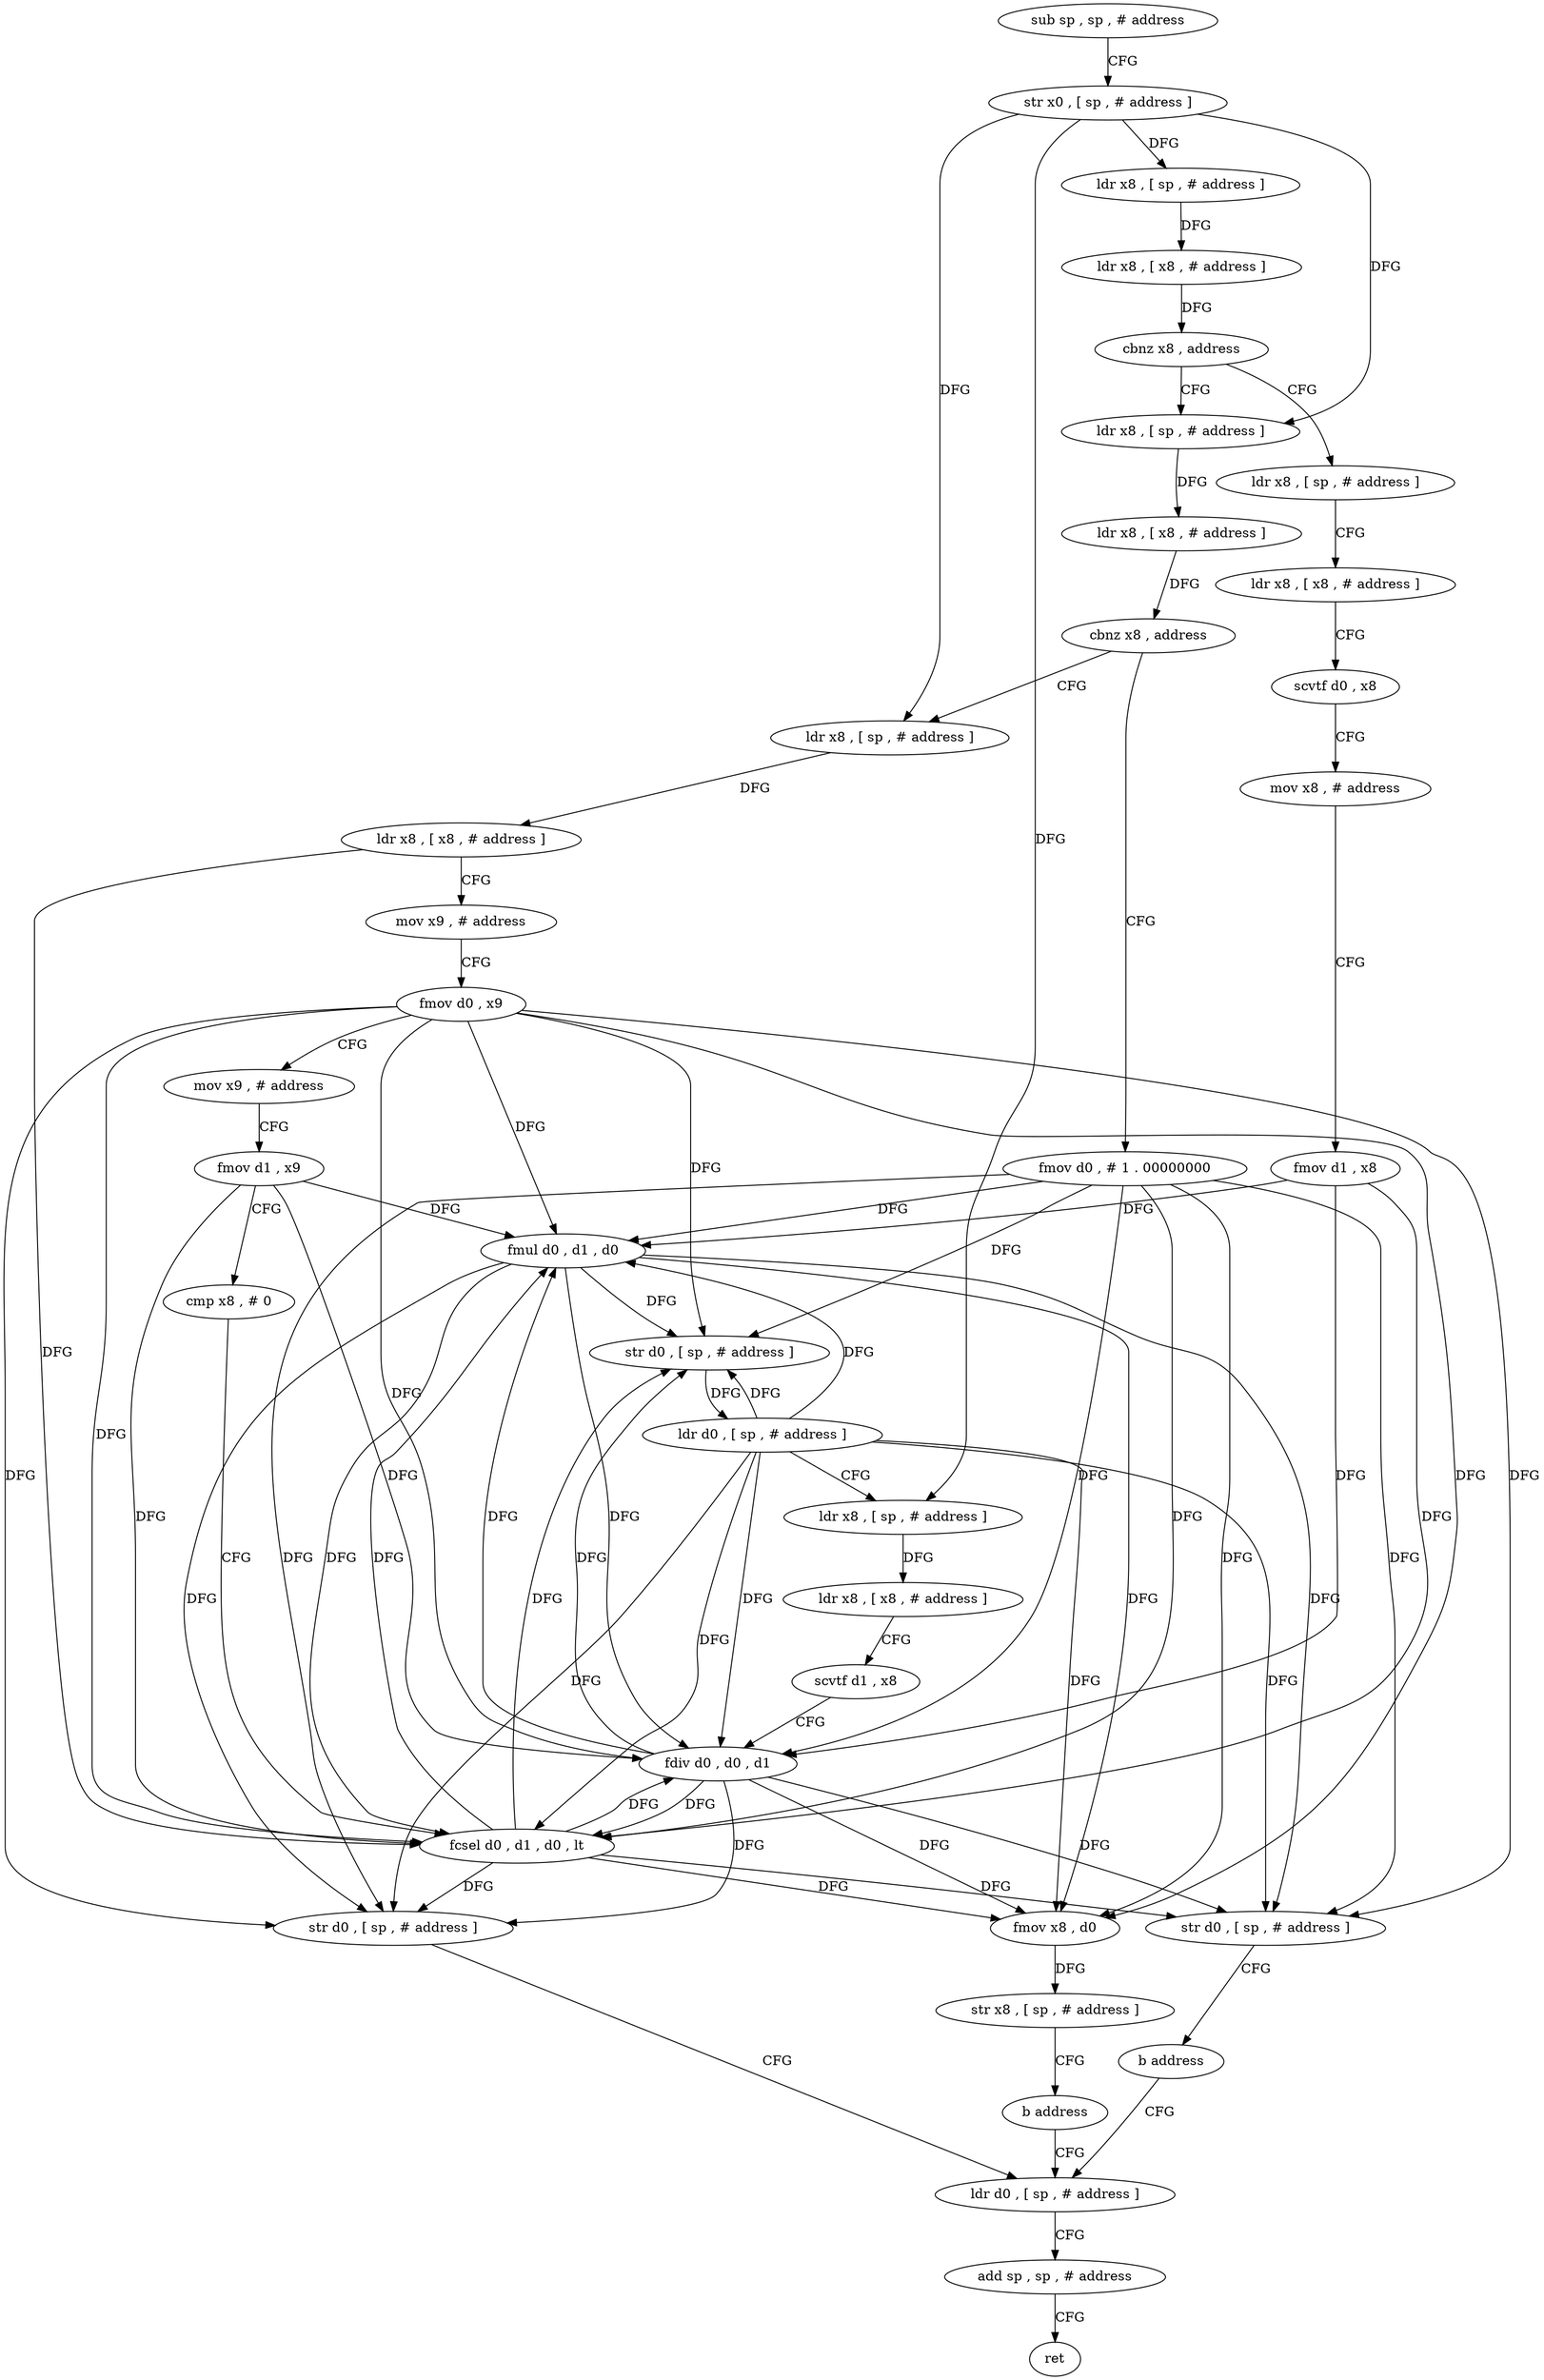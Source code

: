 digraph "func" {
"4264400" [label = "sub sp , sp , # address" ]
"4264404" [label = "str x0 , [ sp , # address ]" ]
"4264408" [label = "ldr x8 , [ sp , # address ]" ]
"4264412" [label = "ldr x8 , [ x8 , # address ]" ]
"4264416" [label = "cbnz x8 , address" ]
"4264488" [label = "ldr x8 , [ sp , # address ]" ]
"4264420" [label = "ldr x8 , [ sp , # address ]" ]
"4264492" [label = "ldr x8 , [ x8 , # address ]" ]
"4264496" [label = "scvtf d0 , x8" ]
"4264500" [label = "mov x8 , # address" ]
"4264504" [label = "fmov d1 , x8" ]
"4264508" [label = "fmul d0 , d1 , d0" ]
"4264512" [label = "str d0 , [ sp , # address ]" ]
"4264516" [label = "ldr d0 , [ sp , # address ]" ]
"4264520" [label = "ldr x8 , [ sp , # address ]" ]
"4264524" [label = "ldr x8 , [ x8 , # address ]" ]
"4264528" [label = "scvtf d1 , x8" ]
"4264532" [label = "fdiv d0 , d0 , d1" ]
"4264536" [label = "str d0 , [ sp , # address ]" ]
"4264540" [label = "ldr d0 , [ sp , # address ]" ]
"4264424" [label = "ldr x8 , [ x8 , # address ]" ]
"4264428" [label = "cbnz x8 , address" ]
"4264444" [label = "ldr x8 , [ sp , # address ]" ]
"4264432" [label = "fmov d0 , # 1 . 00000000" ]
"4264448" [label = "ldr x8 , [ x8 , # address ]" ]
"4264452" [label = "mov x9 , # address" ]
"4264456" [label = "fmov d0 , x9" ]
"4264460" [label = "mov x9 , # address" ]
"4264464" [label = "fmov d1 , x9" ]
"4264468" [label = "cmp x8 , # 0" ]
"4264472" [label = "fcsel d0 , d1 , d0 , lt" ]
"4264476" [label = "fmov x8 , d0" ]
"4264480" [label = "str x8 , [ sp , # address ]" ]
"4264484" [label = "b address" ]
"4264436" [label = "str d0 , [ sp , # address ]" ]
"4264440" [label = "b address" ]
"4264544" [label = "add sp , sp , # address" ]
"4264548" [label = "ret" ]
"4264400" -> "4264404" [ label = "CFG" ]
"4264404" -> "4264408" [ label = "DFG" ]
"4264404" -> "4264520" [ label = "DFG" ]
"4264404" -> "4264420" [ label = "DFG" ]
"4264404" -> "4264444" [ label = "DFG" ]
"4264408" -> "4264412" [ label = "DFG" ]
"4264412" -> "4264416" [ label = "DFG" ]
"4264416" -> "4264488" [ label = "CFG" ]
"4264416" -> "4264420" [ label = "CFG" ]
"4264488" -> "4264492" [ label = "CFG" ]
"4264420" -> "4264424" [ label = "DFG" ]
"4264492" -> "4264496" [ label = "CFG" ]
"4264496" -> "4264500" [ label = "CFG" ]
"4264500" -> "4264504" [ label = "CFG" ]
"4264504" -> "4264508" [ label = "DFG" ]
"4264504" -> "4264532" [ label = "DFG" ]
"4264504" -> "4264472" [ label = "DFG" ]
"4264508" -> "4264512" [ label = "DFG" ]
"4264508" -> "4264532" [ label = "DFG" ]
"4264508" -> "4264536" [ label = "DFG" ]
"4264508" -> "4264436" [ label = "DFG" ]
"4264508" -> "4264472" [ label = "DFG" ]
"4264508" -> "4264476" [ label = "DFG" ]
"4264512" -> "4264516" [ label = "DFG" ]
"4264516" -> "4264520" [ label = "CFG" ]
"4264516" -> "4264508" [ label = "DFG" ]
"4264516" -> "4264512" [ label = "DFG" ]
"4264516" -> "4264532" [ label = "DFG" ]
"4264516" -> "4264536" [ label = "DFG" ]
"4264516" -> "4264436" [ label = "DFG" ]
"4264516" -> "4264472" [ label = "DFG" ]
"4264516" -> "4264476" [ label = "DFG" ]
"4264520" -> "4264524" [ label = "DFG" ]
"4264524" -> "4264528" [ label = "CFG" ]
"4264528" -> "4264532" [ label = "CFG" ]
"4264532" -> "4264536" [ label = "DFG" ]
"4264532" -> "4264508" [ label = "DFG" ]
"4264532" -> "4264512" [ label = "DFG" ]
"4264532" -> "4264436" [ label = "DFG" ]
"4264532" -> "4264472" [ label = "DFG" ]
"4264532" -> "4264476" [ label = "DFG" ]
"4264536" -> "4264540" [ label = "CFG" ]
"4264540" -> "4264544" [ label = "CFG" ]
"4264424" -> "4264428" [ label = "DFG" ]
"4264428" -> "4264444" [ label = "CFG" ]
"4264428" -> "4264432" [ label = "CFG" ]
"4264444" -> "4264448" [ label = "DFG" ]
"4264432" -> "4264436" [ label = "DFG" ]
"4264432" -> "4264508" [ label = "DFG" ]
"4264432" -> "4264512" [ label = "DFG" ]
"4264432" -> "4264536" [ label = "DFG" ]
"4264432" -> "4264532" [ label = "DFG" ]
"4264432" -> "4264472" [ label = "DFG" ]
"4264432" -> "4264476" [ label = "DFG" ]
"4264448" -> "4264452" [ label = "CFG" ]
"4264448" -> "4264472" [ label = "DFG" ]
"4264452" -> "4264456" [ label = "CFG" ]
"4264456" -> "4264460" [ label = "CFG" ]
"4264456" -> "4264508" [ label = "DFG" ]
"4264456" -> "4264512" [ label = "DFG" ]
"4264456" -> "4264536" [ label = "DFG" ]
"4264456" -> "4264532" [ label = "DFG" ]
"4264456" -> "4264436" [ label = "DFG" ]
"4264456" -> "4264472" [ label = "DFG" ]
"4264456" -> "4264476" [ label = "DFG" ]
"4264460" -> "4264464" [ label = "CFG" ]
"4264464" -> "4264468" [ label = "CFG" ]
"4264464" -> "4264532" [ label = "DFG" ]
"4264464" -> "4264508" [ label = "DFG" ]
"4264464" -> "4264472" [ label = "DFG" ]
"4264468" -> "4264472" [ label = "CFG" ]
"4264472" -> "4264476" [ label = "DFG" ]
"4264472" -> "4264508" [ label = "DFG" ]
"4264472" -> "4264512" [ label = "DFG" ]
"4264472" -> "4264536" [ label = "DFG" ]
"4264472" -> "4264436" [ label = "DFG" ]
"4264472" -> "4264532" [ label = "DFG" ]
"4264476" -> "4264480" [ label = "DFG" ]
"4264480" -> "4264484" [ label = "CFG" ]
"4264484" -> "4264540" [ label = "CFG" ]
"4264436" -> "4264440" [ label = "CFG" ]
"4264440" -> "4264540" [ label = "CFG" ]
"4264544" -> "4264548" [ label = "CFG" ]
}
